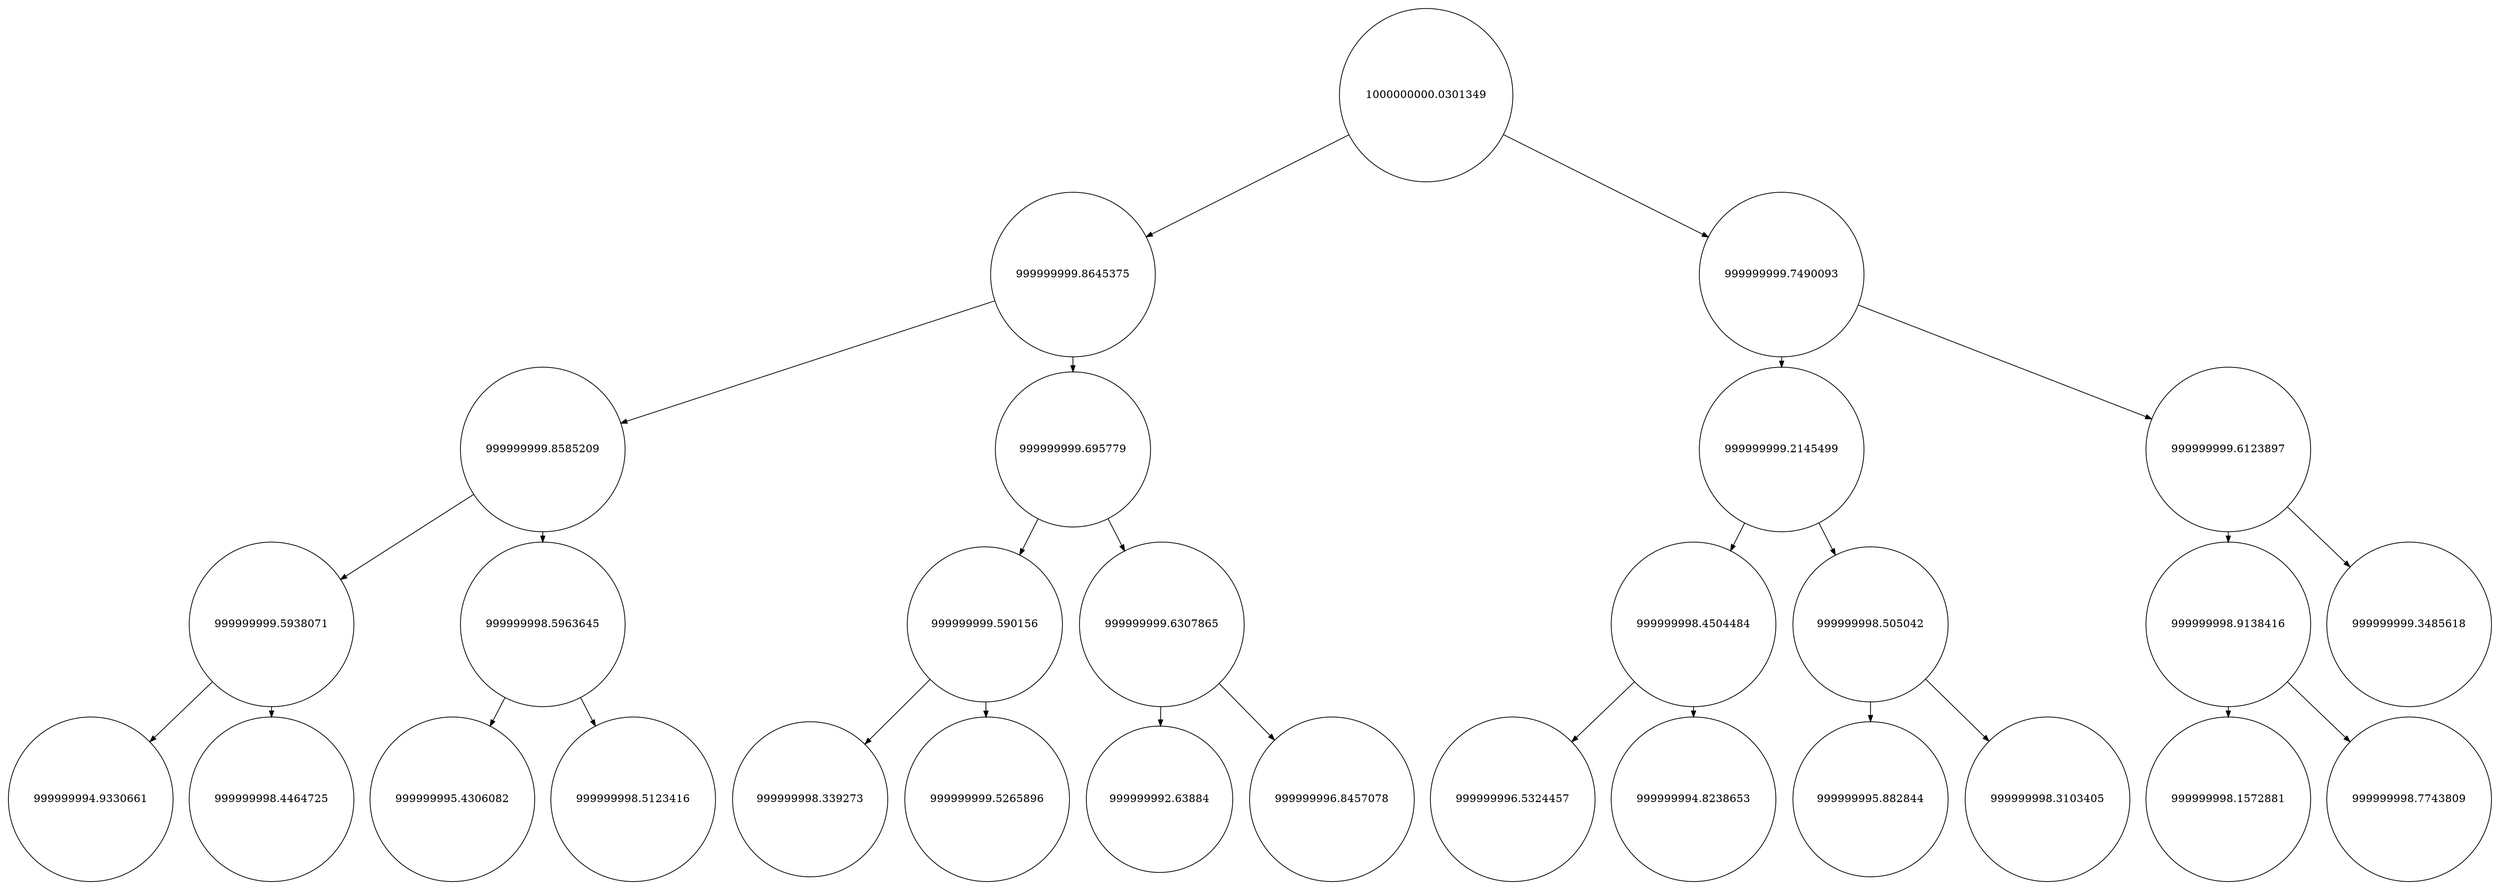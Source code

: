 
    digraph G {
    nodesep=0.3;
    ranksep=0.2;
    margin=0.1;
    node [shape=circle];
    edge [arrowsize=0.8];
    1 -> 2[side=left];
1 -> 3;
2 -> 4[side=left];
2 -> 5;
3 -> 6[side=left];
3 -> 7;
4 -> 8[side=left];
4 -> 9;
5 -> 10[side=left];
5 -> 11;
6 -> 12[side=left];
6 -> 13;
7 -> 14[side=left];
7 -> 15;
8 -> 16[side=left];
8 -> 17;
9 -> 18[side=left];
9 -> 19;
10 -> 20[side=left];
10 -> 21;
11 -> 22[side=left];
11 -> 23;
12 -> 24[side=left];
12 -> 25;
13 -> 26[side=left];
13 -> 27;
14 -> 28[side=left];
14 -> 29;
1[label="1000000000.0301349"]
2[label="999999999.8645375"]
3[label="999999999.7490093"]
4[label="999999999.8585209"]
5[label="999999999.695779"]
6[label="999999999.2145499"]
7[label="999999999.6123897"]
8[label="999999999.5938071"]
9[label="999999998.5963645"]
10[label="999999999.590156"]
11[label="999999999.6307865"]
12[label="999999998.4504484"]
13[label="999999998.505042"]
14[label="999999998.9138416"]
15[label="999999999.3485618"]
16[label="999999994.9330661"]
17[label="999999998.4464725"]
18[label="999999995.4306082"]
19[label="999999998.5123416"]
20[label="999999998.339273"]
21[label="999999999.5265896"]
22[label="999999992.63884"]
23[label="999999996.8457078"]
24[label="999999996.5324457"]
25[label="999999994.8238653"]
26[label="999999995.882844"]
27[label="999999998.3103405"]
28[label="999999998.1572881"]
29[label="999999998.7743809"]}
